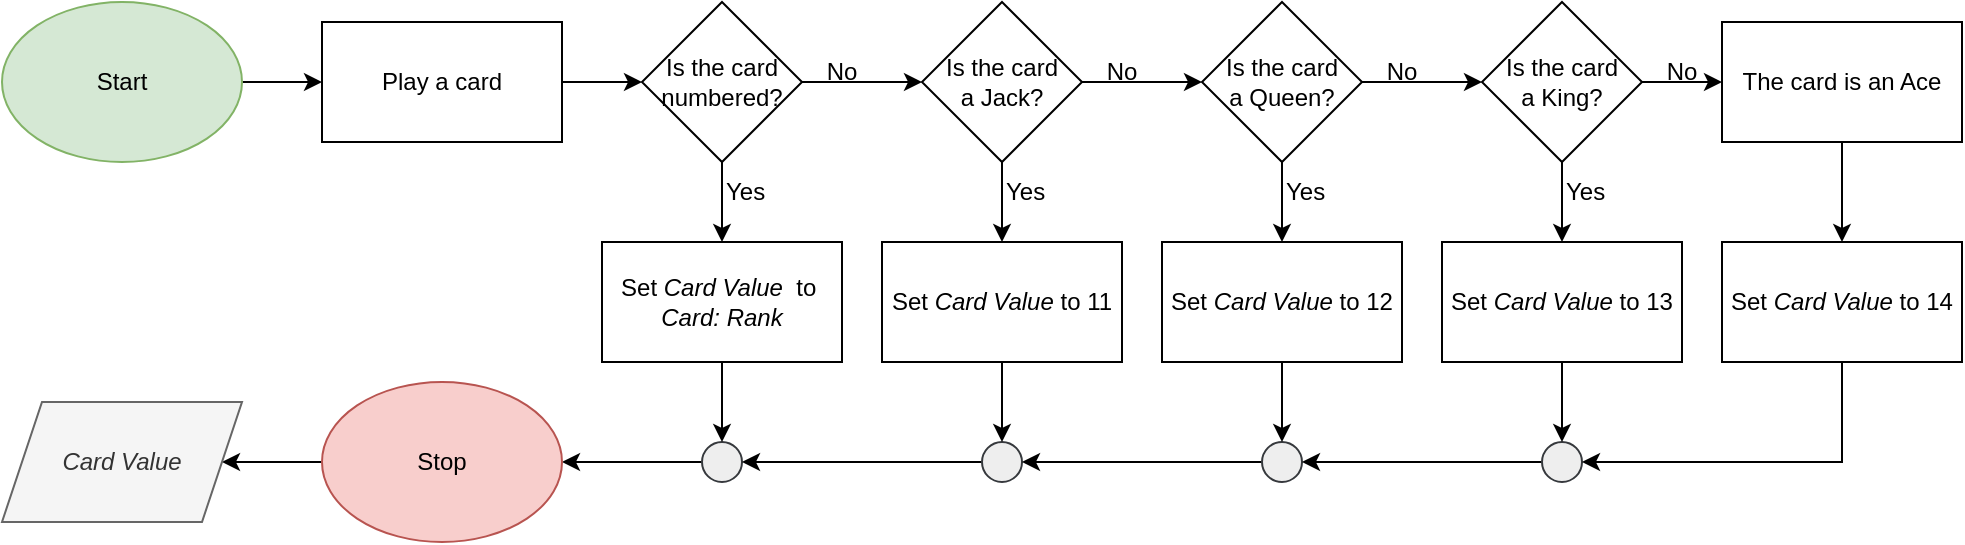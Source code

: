 <mxfile version="23.1.0" type="github">
  <diagram name="Page-1" id="rtp6pEHmskwISwCVw-3q">
    <mxGraphModel dx="1059" dy="612" grid="1" gridSize="10" guides="1" tooltips="1" connect="1" arrows="1" fold="1" page="1" pageScale="1" pageWidth="850" pageHeight="1100" math="0" shadow="0">
      <root>
        <mxCell id="0" />
        <mxCell id="1" parent="0" />
        <mxCell id="0fqbLqXw064CDc268wIB-50" value="" style="edgeStyle=orthogonalEdgeStyle;rounded=0;orthogonalLoop=1;jettySize=auto;html=1;" edge="1" parent="1" source="0fqbLqXw064CDc268wIB-2" target="0fqbLqXw064CDc268wIB-3">
          <mxGeometry relative="1" as="geometry" />
        </mxCell>
        <mxCell id="0fqbLqXw064CDc268wIB-2" value="Start" style="ellipse;whiteSpace=wrap;html=1;fillColor=#d5e8d4;strokeColor=#82b366;" vertex="1" parent="1">
          <mxGeometry x="40" y="40" width="120" height="80" as="geometry" />
        </mxCell>
        <mxCell id="0fqbLqXw064CDc268wIB-33" style="edgeStyle=orthogonalEdgeStyle;rounded=0;orthogonalLoop=1;jettySize=auto;html=1;exitX=1;exitY=0.5;exitDx=0;exitDy=0;" edge="1" parent="1" source="0fqbLqXw064CDc268wIB-3" target="0fqbLqXw064CDc268wIB-4">
          <mxGeometry relative="1" as="geometry" />
        </mxCell>
        <mxCell id="0fqbLqXw064CDc268wIB-3" value="Play a card" style="rounded=0;whiteSpace=wrap;html=1;" vertex="1" parent="1">
          <mxGeometry x="200" y="50" width="120" height="60" as="geometry" />
        </mxCell>
        <mxCell id="0fqbLqXw064CDc268wIB-9" style="edgeStyle=orthogonalEdgeStyle;rounded=0;orthogonalLoop=1;jettySize=auto;html=1;exitX=1;exitY=0.5;exitDx=0;exitDy=0;entryX=0;entryY=0.5;entryDx=0;entryDy=0;" edge="1" parent="1" source="0fqbLqXw064CDc268wIB-4" target="0fqbLqXw064CDc268wIB-5">
          <mxGeometry relative="1" as="geometry" />
        </mxCell>
        <mxCell id="0fqbLqXw064CDc268wIB-20" style="edgeStyle=orthogonalEdgeStyle;rounded=0;orthogonalLoop=1;jettySize=auto;html=1;exitX=0.5;exitY=1;exitDx=0;exitDy=0;" edge="1" parent="1" source="0fqbLqXw064CDc268wIB-4">
          <mxGeometry relative="1" as="geometry">
            <mxPoint x="400" y="160" as="targetPoint" />
          </mxGeometry>
        </mxCell>
        <mxCell id="0fqbLqXw064CDc268wIB-4" value="Is the card numbered?" style="rhombus;whiteSpace=wrap;html=1;" vertex="1" parent="1">
          <mxGeometry x="360" y="40" width="80" height="80" as="geometry" />
        </mxCell>
        <mxCell id="0fqbLqXw064CDc268wIB-10" style="edgeStyle=orthogonalEdgeStyle;rounded=0;orthogonalLoop=1;jettySize=auto;html=1;exitX=1;exitY=0.5;exitDx=0;exitDy=0;entryX=0;entryY=0.5;entryDx=0;entryDy=0;" edge="1" parent="1" source="0fqbLqXw064CDc268wIB-5" target="0fqbLqXw064CDc268wIB-6">
          <mxGeometry relative="1" as="geometry" />
        </mxCell>
        <mxCell id="0fqbLqXw064CDc268wIB-21" style="edgeStyle=orthogonalEdgeStyle;rounded=0;orthogonalLoop=1;jettySize=auto;html=1;exitX=0.5;exitY=1;exitDx=0;exitDy=0;" edge="1" parent="1" source="0fqbLqXw064CDc268wIB-5">
          <mxGeometry relative="1" as="geometry">
            <mxPoint x="540" y="160" as="targetPoint" />
          </mxGeometry>
        </mxCell>
        <mxCell id="0fqbLqXw064CDc268wIB-5" value="Is the card&lt;br&gt;a Jack?" style="rhombus;whiteSpace=wrap;html=1;" vertex="1" parent="1">
          <mxGeometry x="500" y="40" width="80" height="80" as="geometry" />
        </mxCell>
        <mxCell id="0fqbLqXw064CDc268wIB-11" style="edgeStyle=orthogonalEdgeStyle;rounded=0;orthogonalLoop=1;jettySize=auto;html=1;exitX=1;exitY=0.5;exitDx=0;exitDy=0;entryX=0;entryY=0.5;entryDx=0;entryDy=0;" edge="1" parent="1" source="0fqbLqXw064CDc268wIB-6" target="0fqbLqXw064CDc268wIB-7">
          <mxGeometry relative="1" as="geometry" />
        </mxCell>
        <mxCell id="0fqbLqXw064CDc268wIB-22" style="edgeStyle=orthogonalEdgeStyle;rounded=0;orthogonalLoop=1;jettySize=auto;html=1;exitX=0.5;exitY=1;exitDx=0;exitDy=0;" edge="1" parent="1" source="0fqbLqXw064CDc268wIB-6">
          <mxGeometry relative="1" as="geometry">
            <mxPoint x="680" y="160" as="targetPoint" />
          </mxGeometry>
        </mxCell>
        <mxCell id="0fqbLqXw064CDc268wIB-6" value="Is the card&lt;br&gt;a Queen?" style="rhombus;whiteSpace=wrap;html=1;" vertex="1" parent="1">
          <mxGeometry x="640" y="40" width="80" height="80" as="geometry" />
        </mxCell>
        <mxCell id="0fqbLqXw064CDc268wIB-12" style="edgeStyle=orthogonalEdgeStyle;rounded=0;orthogonalLoop=1;jettySize=auto;html=1;exitX=1;exitY=0.5;exitDx=0;exitDy=0;" edge="1" parent="1" source="0fqbLqXw064CDc268wIB-7">
          <mxGeometry relative="1" as="geometry">
            <mxPoint x="900" y="80" as="targetPoint" />
          </mxGeometry>
        </mxCell>
        <mxCell id="0fqbLqXw064CDc268wIB-23" style="edgeStyle=orthogonalEdgeStyle;rounded=0;orthogonalLoop=1;jettySize=auto;html=1;exitX=0.5;exitY=1;exitDx=0;exitDy=0;" edge="1" parent="1" source="0fqbLqXw064CDc268wIB-7">
          <mxGeometry relative="1" as="geometry">
            <mxPoint x="820" y="160" as="targetPoint" />
          </mxGeometry>
        </mxCell>
        <mxCell id="0fqbLqXw064CDc268wIB-7" value="Is the card&lt;br&gt;a King?" style="rhombus;whiteSpace=wrap;html=1;" vertex="1" parent="1">
          <mxGeometry x="780" y="40" width="80" height="80" as="geometry" />
        </mxCell>
        <mxCell id="0fqbLqXw064CDc268wIB-34" style="edgeStyle=orthogonalEdgeStyle;rounded=0;orthogonalLoop=1;jettySize=auto;html=1;exitX=0.5;exitY=1;exitDx=0;exitDy=0;" edge="1" parent="1" source="0fqbLqXw064CDc268wIB-51">
          <mxGeometry relative="1" as="geometry">
            <mxPoint x="960" y="160" as="targetPoint" />
            <mxPoint x="960" y="120" as="sourcePoint" />
          </mxGeometry>
        </mxCell>
        <mxCell id="0fqbLqXw064CDc268wIB-13" value="No" style="text;html=1;strokeColor=none;fillColor=none;align=center;verticalAlign=middle;whiteSpace=wrap;rounded=0;" vertex="1" parent="1">
          <mxGeometry x="430" y="60" width="60" height="30" as="geometry" />
        </mxCell>
        <mxCell id="0fqbLqXw064CDc268wIB-14" value="No" style="text;html=1;strokeColor=none;fillColor=none;align=center;verticalAlign=middle;whiteSpace=wrap;rounded=0;" vertex="1" parent="1">
          <mxGeometry x="570" y="60" width="60" height="30" as="geometry" />
        </mxCell>
        <mxCell id="0fqbLqXw064CDc268wIB-16" value="No" style="text;html=1;strokeColor=none;fillColor=none;align=center;verticalAlign=middle;whiteSpace=wrap;rounded=0;" vertex="1" parent="1">
          <mxGeometry x="710" y="60" width="60" height="30" as="geometry" />
        </mxCell>
        <mxCell id="0fqbLqXw064CDc268wIB-17" value="No" style="text;html=1;strokeColor=none;fillColor=none;align=center;verticalAlign=middle;whiteSpace=wrap;rounded=0;" vertex="1" parent="1">
          <mxGeometry x="850" y="60" width="60" height="30" as="geometry" />
        </mxCell>
        <mxCell id="0fqbLqXw064CDc268wIB-58" style="edgeStyle=orthogonalEdgeStyle;rounded=0;orthogonalLoop=1;jettySize=auto;html=1;exitX=0;exitY=0.5;exitDx=0;exitDy=0;entryX=1;entryY=0.5;entryDx=0;entryDy=0;" edge="1" parent="1" source="0fqbLqXw064CDc268wIB-25">
          <mxGeometry relative="1" as="geometry">
            <mxPoint x="320" y="270" as="targetPoint" />
          </mxGeometry>
        </mxCell>
        <mxCell id="0fqbLqXw064CDc268wIB-25" value="" style="ellipse;whiteSpace=wrap;html=1;aspect=fixed;fillColor=#eeeeee;strokeColor=#36393d;" vertex="1" parent="1">
          <mxGeometry x="390" y="260" width="20" height="20" as="geometry" />
        </mxCell>
        <mxCell id="0fqbLqXw064CDc268wIB-57" style="edgeStyle=orthogonalEdgeStyle;rounded=0;orthogonalLoop=1;jettySize=auto;html=1;exitX=0;exitY=0.5;exitDx=0;exitDy=0;entryX=1;entryY=0.5;entryDx=0;entryDy=0;" edge="1" parent="1" source="0fqbLqXw064CDc268wIB-27" target="0fqbLqXw064CDc268wIB-25">
          <mxGeometry relative="1" as="geometry" />
        </mxCell>
        <mxCell id="0fqbLqXw064CDc268wIB-27" value="" style="ellipse;whiteSpace=wrap;html=1;aspect=fixed;fillColor=#eeeeee;strokeColor=#36393d;" vertex="1" parent="1">
          <mxGeometry x="530" y="260" width="20" height="20" as="geometry" />
        </mxCell>
        <mxCell id="0fqbLqXw064CDc268wIB-56" style="edgeStyle=orthogonalEdgeStyle;rounded=0;orthogonalLoop=1;jettySize=auto;html=1;exitX=0;exitY=0.5;exitDx=0;exitDy=0;entryX=1;entryY=0.5;entryDx=0;entryDy=0;" edge="1" parent="1" source="0fqbLqXw064CDc268wIB-28" target="0fqbLqXw064CDc268wIB-27">
          <mxGeometry relative="1" as="geometry" />
        </mxCell>
        <mxCell id="0fqbLqXw064CDc268wIB-28" value="" style="ellipse;whiteSpace=wrap;html=1;aspect=fixed;fillColor=#eeeeee;strokeColor=#36393d;" vertex="1" parent="1">
          <mxGeometry x="670" y="260" width="20" height="20" as="geometry" />
        </mxCell>
        <mxCell id="0fqbLqXw064CDc268wIB-55" style="edgeStyle=orthogonalEdgeStyle;rounded=0;orthogonalLoop=1;jettySize=auto;html=1;entryX=1;entryY=0.5;entryDx=0;entryDy=0;" edge="1" parent="1" source="0fqbLqXw064CDc268wIB-29" target="0fqbLqXw064CDc268wIB-28">
          <mxGeometry relative="1" as="geometry" />
        </mxCell>
        <mxCell id="0fqbLqXw064CDc268wIB-29" value="" style="ellipse;whiteSpace=wrap;html=1;aspect=fixed;fillColor=#eeeeee;strokeColor=#36393d;" vertex="1" parent="1">
          <mxGeometry x="810" y="260" width="20" height="20" as="geometry" />
        </mxCell>
        <mxCell id="0fqbLqXw064CDc268wIB-40" value="" style="edgeStyle=orthogonalEdgeStyle;rounded=0;orthogonalLoop=1;jettySize=auto;html=1;" edge="1" parent="1" source="0fqbLqXw064CDc268wIB-35" target="0fqbLqXw064CDc268wIB-25">
          <mxGeometry relative="1" as="geometry" />
        </mxCell>
        <mxCell id="0fqbLqXw064CDc268wIB-35" value="Set &lt;i&gt;Card Value&lt;/i&gt;&amp;nbsp; to&amp;nbsp; &lt;i&gt;Card: Rank&lt;/i&gt;" style="rounded=0;whiteSpace=wrap;html=1;" vertex="1" parent="1">
          <mxGeometry x="340" y="160" width="120" height="60" as="geometry" />
        </mxCell>
        <mxCell id="0fqbLqXw064CDc268wIB-41" value="" style="edgeStyle=orthogonalEdgeStyle;rounded=0;orthogonalLoop=1;jettySize=auto;html=1;" edge="1" parent="1" source="0fqbLqXw064CDc268wIB-36" target="0fqbLqXw064CDc268wIB-27">
          <mxGeometry relative="1" as="geometry" />
        </mxCell>
        <mxCell id="0fqbLqXw064CDc268wIB-36" value="Set &lt;i&gt;Card Value&lt;/i&gt;&amp;nbsp;to 11" style="rounded=0;whiteSpace=wrap;html=1;" vertex="1" parent="1">
          <mxGeometry x="480" y="160" width="120" height="60" as="geometry" />
        </mxCell>
        <mxCell id="0fqbLqXw064CDc268wIB-42" value="" style="edgeStyle=orthogonalEdgeStyle;rounded=0;orthogonalLoop=1;jettySize=auto;html=1;" edge="1" parent="1" source="0fqbLqXw064CDc268wIB-37" target="0fqbLqXw064CDc268wIB-28">
          <mxGeometry relative="1" as="geometry" />
        </mxCell>
        <mxCell id="0fqbLqXw064CDc268wIB-37" value="Set&amp;nbsp;&lt;i style=&quot;border-color: var(--border-color);&quot;&gt;Card Value&lt;/i&gt;&amp;nbsp;to 12" style="rounded=0;whiteSpace=wrap;html=1;" vertex="1" parent="1">
          <mxGeometry x="620" y="160" width="120" height="60" as="geometry" />
        </mxCell>
        <mxCell id="0fqbLqXw064CDc268wIB-43" value="" style="edgeStyle=orthogonalEdgeStyle;rounded=0;orthogonalLoop=1;jettySize=auto;html=1;" edge="1" parent="1" source="0fqbLqXw064CDc268wIB-38" target="0fqbLqXw064CDc268wIB-29">
          <mxGeometry relative="1" as="geometry" />
        </mxCell>
        <mxCell id="0fqbLqXw064CDc268wIB-38" value="Set&amp;nbsp;&lt;i style=&quot;border-color: var(--border-color);&quot;&gt;Card Value&lt;/i&gt;&amp;nbsp;to 13" style="rounded=0;whiteSpace=wrap;html=1;" vertex="1" parent="1">
          <mxGeometry x="760" y="160" width="120" height="60" as="geometry" />
        </mxCell>
        <mxCell id="0fqbLqXw064CDc268wIB-44" value="" style="edgeStyle=orthogonalEdgeStyle;rounded=0;orthogonalLoop=1;jettySize=auto;html=1;entryX=1;entryY=0.5;entryDx=0;entryDy=0;" edge="1" parent="1" source="0fqbLqXw064CDc268wIB-39" target="0fqbLqXw064CDc268wIB-29">
          <mxGeometry relative="1" as="geometry">
            <mxPoint x="960" y="260" as="targetPoint" />
            <Array as="points">
              <mxPoint x="960" y="270" />
            </Array>
          </mxGeometry>
        </mxCell>
        <mxCell id="0fqbLqXw064CDc268wIB-39" value="Set&amp;nbsp;&lt;i style=&quot;border-color: var(--border-color);&quot;&gt;Card Value&lt;/i&gt;&amp;nbsp;to 14" style="rounded=0;whiteSpace=wrap;html=1;" vertex="1" parent="1">
          <mxGeometry x="900" y="160" width="120" height="60" as="geometry" />
        </mxCell>
        <mxCell id="0fqbLqXw064CDc268wIB-45" value="Yes" style="text;html=1;strokeColor=none;fillColor=none;align=left;verticalAlign=middle;whiteSpace=wrap;rounded=0;" vertex="1" parent="1">
          <mxGeometry x="400" y="120" width="60" height="30" as="geometry" />
        </mxCell>
        <mxCell id="0fqbLqXw064CDc268wIB-46" value="Yes" style="text;html=1;strokeColor=none;fillColor=none;align=left;verticalAlign=middle;whiteSpace=wrap;rounded=0;" vertex="1" parent="1">
          <mxGeometry x="540" y="120" width="60" height="30" as="geometry" />
        </mxCell>
        <mxCell id="0fqbLqXw064CDc268wIB-47" value="Yes" style="text;html=1;strokeColor=none;fillColor=none;align=left;verticalAlign=middle;whiteSpace=wrap;rounded=0;" vertex="1" parent="1">
          <mxGeometry x="680" y="120" width="60" height="30" as="geometry" />
        </mxCell>
        <mxCell id="0fqbLqXw064CDc268wIB-48" value="Yes" style="text;html=1;strokeColor=none;fillColor=none;align=left;verticalAlign=middle;whiteSpace=wrap;rounded=0;" vertex="1" parent="1">
          <mxGeometry x="820" y="120" width="60" height="30" as="geometry" />
        </mxCell>
        <mxCell id="0fqbLqXw064CDc268wIB-51" value="The card is an Ace" style="rounded=0;whiteSpace=wrap;html=1;" vertex="1" parent="1">
          <mxGeometry x="900" y="50" width="120" height="60" as="geometry" />
        </mxCell>
        <mxCell id="0fqbLqXw064CDc268wIB-61" value="" style="edgeStyle=orthogonalEdgeStyle;rounded=0;orthogonalLoop=1;jettySize=auto;html=1;" edge="1" parent="1" source="0fqbLqXw064CDc268wIB-59" target="0fqbLqXw064CDc268wIB-60">
          <mxGeometry relative="1" as="geometry" />
        </mxCell>
        <mxCell id="0fqbLqXw064CDc268wIB-59" value="Stop" style="ellipse;whiteSpace=wrap;html=1;fillColor=#f8cecc;strokeColor=#b85450;" vertex="1" parent="1">
          <mxGeometry x="200" y="230" width="120" height="80" as="geometry" />
        </mxCell>
        <mxCell id="0fqbLqXw064CDc268wIB-60" value="&lt;i&gt;Card Value&lt;/i&gt;" style="shape=parallelogram;perimeter=parallelogramPerimeter;whiteSpace=wrap;html=1;fixedSize=1;fillColor=#f5f5f5;fontColor=#333333;strokeColor=#666666;" vertex="1" parent="1">
          <mxGeometry x="40" y="240" width="120" height="60" as="geometry" />
        </mxCell>
      </root>
    </mxGraphModel>
  </diagram>
</mxfile>
